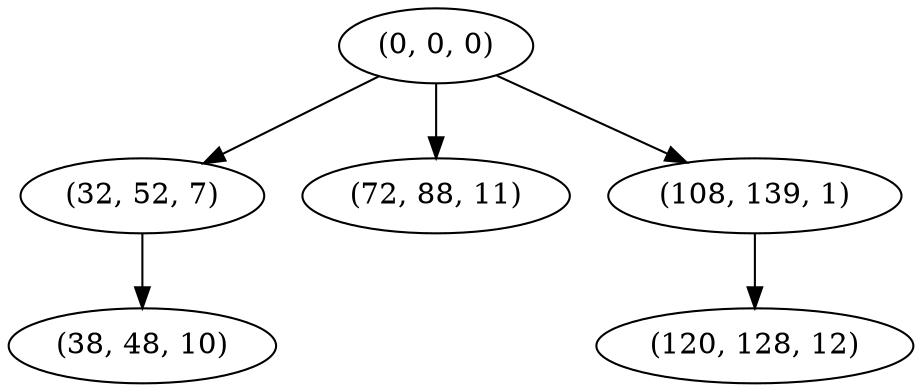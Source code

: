 digraph tree {
    "(0, 0, 0)";
    "(32, 52, 7)";
    "(38, 48, 10)";
    "(72, 88, 11)";
    "(108, 139, 1)";
    "(120, 128, 12)";
    "(0, 0, 0)" -> "(32, 52, 7)";
    "(0, 0, 0)" -> "(72, 88, 11)";
    "(0, 0, 0)" -> "(108, 139, 1)";
    "(32, 52, 7)" -> "(38, 48, 10)";
    "(108, 139, 1)" -> "(120, 128, 12)";
}
